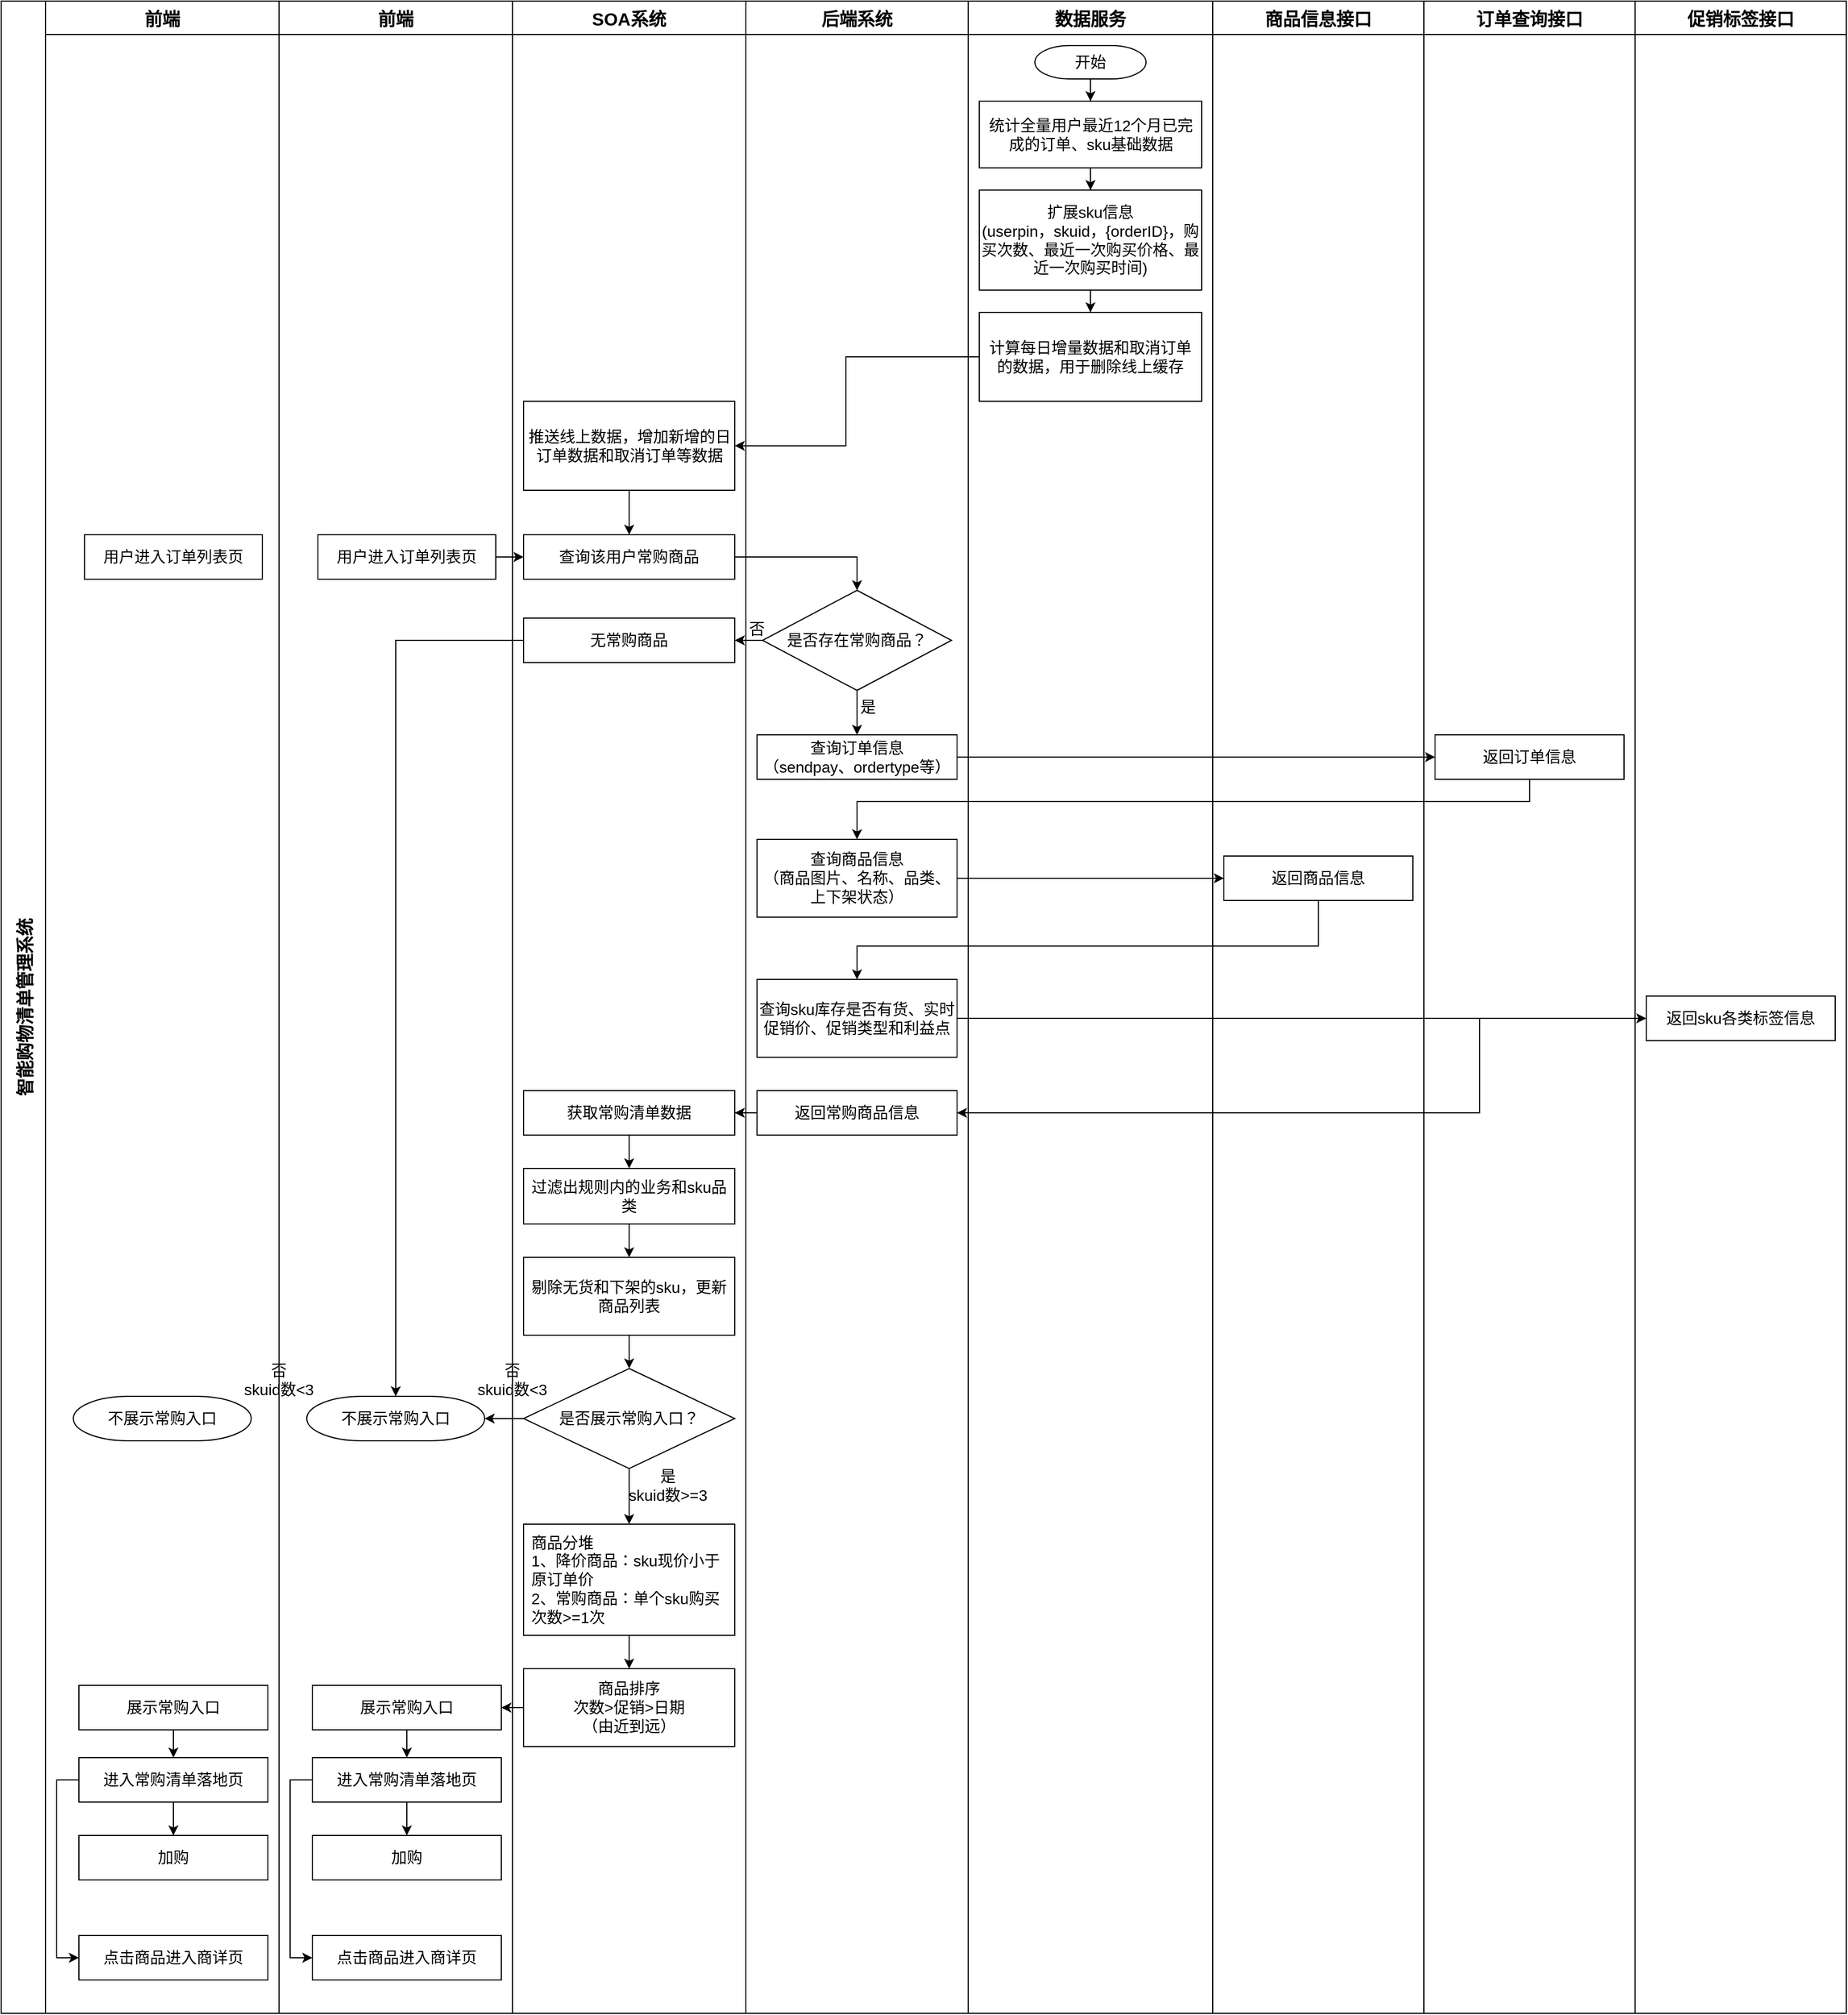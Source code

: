<mxfile version="24.4.13" type="github">
  <diagram name="第 1 页" id="2ZFmcioKw8teNFCDW0Zp">
    <mxGraphModel dx="1035" dy="702" grid="1" gridSize="10" guides="1" tooltips="1" connect="1" arrows="1" fold="1" page="1" pageScale="1" pageWidth="827" pageHeight="1169" math="0" shadow="0">
      <root>
        <mxCell id="0" />
        <mxCell id="1" parent="0" />
        <mxCell id="rFn3WGyI9K4e4b1PlHmR-1" value="智能购物清单管理系统" style="swimlane;childLayout=stackLayout;resizeParent=1;resizeParentMax=0;startSize=40;horizontal=0;horizontalStack=1;fontSize=16;" vertex="1" parent="1">
          <mxGeometry x="200" y="340" width="1660" height="1810" as="geometry" />
        </mxCell>
        <mxCell id="rFn3WGyI9K4e4b1PlHmR-128" value="前端" style="swimlane;startSize=30;fontSize=16;" vertex="1" parent="rFn3WGyI9K4e4b1PlHmR-1">
          <mxGeometry x="40" width="210" height="1810" as="geometry" />
        </mxCell>
        <mxCell id="rFn3WGyI9K4e4b1PlHmR-129" value="用户进入订单列表页" style="rounded=0;whiteSpace=wrap;html=1;absoluteArcSize=1;arcSize=14;strokeWidth=1;fontSize=14;" vertex="1" parent="rFn3WGyI9K4e4b1PlHmR-128">
          <mxGeometry x="35" y="480" width="160" height="40" as="geometry" />
        </mxCell>
        <mxCell id="rFn3WGyI9K4e4b1PlHmR-130" value="不展示常购入口" style="strokeWidth=1;html=1;shape=mxgraph.flowchart.terminator;whiteSpace=wrap;fontSize=14;" vertex="1" parent="rFn3WGyI9K4e4b1PlHmR-128">
          <mxGeometry x="25" y="1255" width="160" height="40" as="geometry" />
        </mxCell>
        <mxCell id="rFn3WGyI9K4e4b1PlHmR-131" value="" style="edgeStyle=orthogonalEdgeStyle;rounded=0;orthogonalLoop=1;jettySize=auto;html=1;" edge="1" parent="rFn3WGyI9K4e4b1PlHmR-128" source="rFn3WGyI9K4e4b1PlHmR-132" target="rFn3WGyI9K4e4b1PlHmR-135">
          <mxGeometry relative="1" as="geometry" />
        </mxCell>
        <mxCell id="rFn3WGyI9K4e4b1PlHmR-132" value="展示常购入口" style="rounded=0;whiteSpace=wrap;html=1;absoluteArcSize=1;arcSize=14;strokeWidth=1;fontSize=14;align=center;" vertex="1" parent="rFn3WGyI9K4e4b1PlHmR-128">
          <mxGeometry x="30" y="1515" width="170" height="40" as="geometry" />
        </mxCell>
        <mxCell id="rFn3WGyI9K4e4b1PlHmR-133" value="" style="edgeStyle=orthogonalEdgeStyle;rounded=0;orthogonalLoop=1;jettySize=auto;html=1;" edge="1" parent="rFn3WGyI9K4e4b1PlHmR-128" source="rFn3WGyI9K4e4b1PlHmR-135" target="rFn3WGyI9K4e4b1PlHmR-136">
          <mxGeometry relative="1" as="geometry" />
        </mxCell>
        <mxCell id="rFn3WGyI9K4e4b1PlHmR-134" style="edgeStyle=orthogonalEdgeStyle;rounded=0;orthogonalLoop=1;jettySize=auto;html=1;entryX=0;entryY=0.5;entryDx=0;entryDy=0;" edge="1" parent="rFn3WGyI9K4e4b1PlHmR-128" source="rFn3WGyI9K4e4b1PlHmR-135" target="rFn3WGyI9K4e4b1PlHmR-137">
          <mxGeometry relative="1" as="geometry">
            <Array as="points">
              <mxPoint x="10" y="1600" />
              <mxPoint x="10" y="1760" />
            </Array>
          </mxGeometry>
        </mxCell>
        <mxCell id="rFn3WGyI9K4e4b1PlHmR-135" value="进入常购清单落地页" style="rounded=0;whiteSpace=wrap;html=1;absoluteArcSize=1;arcSize=14;strokeWidth=1;fontSize=14;align=center;" vertex="1" parent="rFn3WGyI9K4e4b1PlHmR-128">
          <mxGeometry x="30" y="1580" width="170" height="40" as="geometry" />
        </mxCell>
        <mxCell id="rFn3WGyI9K4e4b1PlHmR-136" value="加购" style="rounded=0;whiteSpace=wrap;html=1;absoluteArcSize=1;arcSize=14;strokeWidth=1;fontSize=14;align=center;" vertex="1" parent="rFn3WGyI9K4e4b1PlHmR-128">
          <mxGeometry x="30" y="1650" width="170" height="40" as="geometry" />
        </mxCell>
        <mxCell id="rFn3WGyI9K4e4b1PlHmR-137" value="点击商品进入商详页" style="rounded=0;whiteSpace=wrap;html=1;absoluteArcSize=1;arcSize=14;strokeWidth=1;fontSize=14;align=center;" vertex="1" parent="rFn3WGyI9K4e4b1PlHmR-128">
          <mxGeometry x="30" y="1740" width="170" height="40" as="geometry" />
        </mxCell>
        <mxCell id="rFn3WGyI9K4e4b1PlHmR-138" value="否&lt;div&gt;skuid数&amp;lt;3&lt;/div&gt;" style="text;html=1;align=center;verticalAlign=middle;whiteSpace=wrap;rounded=0;fontSize=14;" vertex="1" parent="rFn3WGyI9K4e4b1PlHmR-128">
          <mxGeometry x="170" y="1225" width="80" height="30" as="geometry" />
        </mxCell>
        <mxCell id="rFn3WGyI9K4e4b1PlHmR-2" value="前端" style="swimlane;startSize=30;fontSize=16;" vertex="1" parent="rFn3WGyI9K4e4b1PlHmR-1">
          <mxGeometry x="250" width="210" height="1810" as="geometry" />
        </mxCell>
        <mxCell id="rFn3WGyI9K4e4b1PlHmR-30" value="用户进入订单列表页" style="rounded=0;whiteSpace=wrap;html=1;absoluteArcSize=1;arcSize=14;strokeWidth=1;fontSize=14;" vertex="1" parent="rFn3WGyI9K4e4b1PlHmR-2">
          <mxGeometry x="35" y="480" width="160" height="40" as="geometry" />
        </mxCell>
        <mxCell id="rFn3WGyI9K4e4b1PlHmR-50" value="不展示常购入口" style="strokeWidth=1;html=1;shape=mxgraph.flowchart.terminator;whiteSpace=wrap;fontSize=14;" vertex="1" parent="rFn3WGyI9K4e4b1PlHmR-2">
          <mxGeometry x="25" y="1255" width="160" height="40" as="geometry" />
        </mxCell>
        <mxCell id="rFn3WGyI9K4e4b1PlHmR-125" value="" style="edgeStyle=orthogonalEdgeStyle;rounded=0;orthogonalLoop=1;jettySize=auto;html=1;" edge="1" parent="rFn3WGyI9K4e4b1PlHmR-2" source="rFn3WGyI9K4e4b1PlHmR-53" target="rFn3WGyI9K4e4b1PlHmR-88">
          <mxGeometry relative="1" as="geometry" />
        </mxCell>
        <mxCell id="rFn3WGyI9K4e4b1PlHmR-53" value="展示常购入口" style="rounded=0;whiteSpace=wrap;html=1;absoluteArcSize=1;arcSize=14;strokeWidth=1;fontSize=14;align=center;" vertex="1" parent="rFn3WGyI9K4e4b1PlHmR-2">
          <mxGeometry x="30" y="1515" width="170" height="40" as="geometry" />
        </mxCell>
        <mxCell id="rFn3WGyI9K4e4b1PlHmR-126" value="" style="edgeStyle=orthogonalEdgeStyle;rounded=0;orthogonalLoop=1;jettySize=auto;html=1;" edge="1" parent="rFn3WGyI9K4e4b1PlHmR-2" source="rFn3WGyI9K4e4b1PlHmR-88" target="rFn3WGyI9K4e4b1PlHmR-89">
          <mxGeometry relative="1" as="geometry" />
        </mxCell>
        <mxCell id="rFn3WGyI9K4e4b1PlHmR-127" style="edgeStyle=orthogonalEdgeStyle;rounded=0;orthogonalLoop=1;jettySize=auto;html=1;entryX=0;entryY=0.5;entryDx=0;entryDy=0;" edge="1" parent="rFn3WGyI9K4e4b1PlHmR-2" source="rFn3WGyI9K4e4b1PlHmR-88" target="rFn3WGyI9K4e4b1PlHmR-90">
          <mxGeometry relative="1" as="geometry">
            <Array as="points">
              <mxPoint x="10" y="1600" />
              <mxPoint x="10" y="1760" />
            </Array>
          </mxGeometry>
        </mxCell>
        <mxCell id="rFn3WGyI9K4e4b1PlHmR-88" value="进入常购清单落地页" style="rounded=0;whiteSpace=wrap;html=1;absoluteArcSize=1;arcSize=14;strokeWidth=1;fontSize=14;align=center;" vertex="1" parent="rFn3WGyI9K4e4b1PlHmR-2">
          <mxGeometry x="30" y="1580" width="170" height="40" as="geometry" />
        </mxCell>
        <mxCell id="rFn3WGyI9K4e4b1PlHmR-89" value="加购" style="rounded=0;whiteSpace=wrap;html=1;absoluteArcSize=1;arcSize=14;strokeWidth=1;fontSize=14;align=center;" vertex="1" parent="rFn3WGyI9K4e4b1PlHmR-2">
          <mxGeometry x="30" y="1650" width="170" height="40" as="geometry" />
        </mxCell>
        <mxCell id="rFn3WGyI9K4e4b1PlHmR-90" value="点击商品进入商详页" style="rounded=0;whiteSpace=wrap;html=1;absoluteArcSize=1;arcSize=14;strokeWidth=1;fontSize=14;align=center;" vertex="1" parent="rFn3WGyI9K4e4b1PlHmR-2">
          <mxGeometry x="30" y="1740" width="170" height="40" as="geometry" />
        </mxCell>
        <mxCell id="rFn3WGyI9K4e4b1PlHmR-118" value="否&lt;div&gt;skuid数&amp;lt;3&lt;/div&gt;" style="text;html=1;align=center;verticalAlign=middle;whiteSpace=wrap;rounded=0;fontSize=14;" vertex="1" parent="rFn3WGyI9K4e4b1PlHmR-2">
          <mxGeometry x="170" y="1225" width="80" height="30" as="geometry" />
        </mxCell>
        <mxCell id="rFn3WGyI9K4e4b1PlHmR-3" value="SOA系统" style="swimlane;startSize=30;fontSize=16;" vertex="1" parent="rFn3WGyI9K4e4b1PlHmR-1">
          <mxGeometry x="460" width="210" height="1810" as="geometry" />
        </mxCell>
        <mxCell id="rFn3WGyI9K4e4b1PlHmR-33" value="查询该用户常购商品" style="rounded=0;whiteSpace=wrap;html=1;absoluteArcSize=1;arcSize=14;strokeWidth=1;fontSize=14;" vertex="1" parent="rFn3WGyI9K4e4b1PlHmR-3">
          <mxGeometry x="10" y="480" width="190" height="40" as="geometry" />
        </mxCell>
        <mxCell id="rFn3WGyI9K4e4b1PlHmR-114" style="edgeStyle=orthogonalEdgeStyle;rounded=0;orthogonalLoop=1;jettySize=auto;html=1;entryX=0.5;entryY=0;entryDx=0;entryDy=0;" edge="1" parent="rFn3WGyI9K4e4b1PlHmR-3" source="rFn3WGyI9K4e4b1PlHmR-46" target="rFn3WGyI9K4e4b1PlHmR-47">
          <mxGeometry relative="1" as="geometry" />
        </mxCell>
        <mxCell id="rFn3WGyI9K4e4b1PlHmR-46" value="获取常购清单数据" style="rounded=0;whiteSpace=wrap;html=1;absoluteArcSize=1;arcSize=14;strokeWidth=1;fontSize=14;" vertex="1" parent="rFn3WGyI9K4e4b1PlHmR-3">
          <mxGeometry x="10" y="980" width="190" height="40" as="geometry" />
        </mxCell>
        <mxCell id="rFn3WGyI9K4e4b1PlHmR-115" value="" style="edgeStyle=orthogonalEdgeStyle;rounded=0;orthogonalLoop=1;jettySize=auto;html=1;" edge="1" parent="rFn3WGyI9K4e4b1PlHmR-3" source="rFn3WGyI9K4e4b1PlHmR-47" target="rFn3WGyI9K4e4b1PlHmR-48">
          <mxGeometry relative="1" as="geometry" />
        </mxCell>
        <mxCell id="rFn3WGyI9K4e4b1PlHmR-47" value="过滤出规则内的业务和sku品类" style="rounded=0;whiteSpace=wrap;html=1;absoluteArcSize=1;arcSize=14;strokeWidth=1;fontSize=14;" vertex="1" parent="rFn3WGyI9K4e4b1PlHmR-3">
          <mxGeometry x="10" y="1050" width="190" height="50" as="geometry" />
        </mxCell>
        <mxCell id="rFn3WGyI9K4e4b1PlHmR-116" value="" style="edgeStyle=orthogonalEdgeStyle;rounded=0;orthogonalLoop=1;jettySize=auto;html=1;" edge="1" parent="rFn3WGyI9K4e4b1PlHmR-3" source="rFn3WGyI9K4e4b1PlHmR-48" target="rFn3WGyI9K4e4b1PlHmR-49">
          <mxGeometry relative="1" as="geometry" />
        </mxCell>
        <mxCell id="rFn3WGyI9K4e4b1PlHmR-48" value="剔除无货和下架的sku，更新商品列表" style="rounded=0;whiteSpace=wrap;html=1;absoluteArcSize=1;arcSize=14;strokeWidth=1;fontSize=14;" vertex="1" parent="rFn3WGyI9K4e4b1PlHmR-3">
          <mxGeometry x="10" y="1130" width="190" height="70" as="geometry" />
        </mxCell>
        <mxCell id="rFn3WGyI9K4e4b1PlHmR-119" style="edgeStyle=orthogonalEdgeStyle;rounded=0;orthogonalLoop=1;jettySize=auto;html=1;entryX=0.5;entryY=0;entryDx=0;entryDy=0;" edge="1" parent="rFn3WGyI9K4e4b1PlHmR-3" source="rFn3WGyI9K4e4b1PlHmR-49" target="rFn3WGyI9K4e4b1PlHmR-51">
          <mxGeometry relative="1" as="geometry" />
        </mxCell>
        <mxCell id="rFn3WGyI9K4e4b1PlHmR-49" value="是否展示常购入口？" style="strokeWidth=1;html=1;shape=mxgraph.flowchart.decision;whiteSpace=wrap;fontSize=14;" vertex="1" parent="rFn3WGyI9K4e4b1PlHmR-3">
          <mxGeometry x="10" y="1230" width="190" height="90" as="geometry" />
        </mxCell>
        <mxCell id="rFn3WGyI9K4e4b1PlHmR-121" value="" style="edgeStyle=orthogonalEdgeStyle;rounded=0;orthogonalLoop=1;jettySize=auto;html=1;" edge="1" parent="rFn3WGyI9K4e4b1PlHmR-3" source="rFn3WGyI9K4e4b1PlHmR-51" target="rFn3WGyI9K4e4b1PlHmR-52">
          <mxGeometry relative="1" as="geometry" />
        </mxCell>
        <mxCell id="rFn3WGyI9K4e4b1PlHmR-51" value="商品分堆&lt;div&gt;1、降价商品：sku现价小于原订单价&lt;div&gt;2、常购商品：单个sku购买次数&amp;gt;=1次&lt;/div&gt;&lt;/div&gt;" style="rounded=0;whiteSpace=wrap;html=1;absoluteArcSize=1;arcSize=14;strokeWidth=1;fontSize=14;align=left;spacingLeft=5;" vertex="1" parent="rFn3WGyI9K4e4b1PlHmR-3">
          <mxGeometry x="10" y="1370" width="190" height="100" as="geometry" />
        </mxCell>
        <mxCell id="rFn3WGyI9K4e4b1PlHmR-52" value="商品排序&lt;div&gt;次数&amp;gt;促销&amp;gt;日期&lt;/div&gt;&lt;div&gt;（由近到远）&lt;/div&gt;" style="rounded=0;whiteSpace=wrap;html=1;absoluteArcSize=1;arcSize=14;strokeWidth=1;fontSize=14;align=center;" vertex="1" parent="rFn3WGyI9K4e4b1PlHmR-3">
          <mxGeometry x="10" y="1500" width="190" height="70" as="geometry" />
        </mxCell>
        <mxCell id="rFn3WGyI9K4e4b1PlHmR-96" value="" style="edgeStyle=orthogonalEdgeStyle;rounded=0;orthogonalLoop=1;jettySize=auto;html=1;" edge="1" parent="rFn3WGyI9K4e4b1PlHmR-3" source="rFn3WGyI9K4e4b1PlHmR-31" target="rFn3WGyI9K4e4b1PlHmR-33">
          <mxGeometry relative="1" as="geometry" />
        </mxCell>
        <mxCell id="rFn3WGyI9K4e4b1PlHmR-31" value="推送线上数据，增加新增的日订单数据和取消订单等数据" style="rounded=0;whiteSpace=wrap;html=1;absoluteArcSize=1;arcSize=14;strokeWidth=1;fontSize=14;spacingLeft=1;" vertex="1" parent="rFn3WGyI9K4e4b1PlHmR-3">
          <mxGeometry x="10" y="360" width="190" height="80" as="geometry" />
        </mxCell>
        <mxCell id="rFn3WGyI9K4e4b1PlHmR-34" value="无常购商品" style="rounded=0;whiteSpace=wrap;html=1;absoluteArcSize=1;arcSize=14;strokeWidth=1;fontSize=14;" vertex="1" parent="rFn3WGyI9K4e4b1PlHmR-3">
          <mxGeometry x="10" y="555" width="190" height="40" as="geometry" />
        </mxCell>
        <mxCell id="rFn3WGyI9K4e4b1PlHmR-120" value="&lt;div&gt;是&lt;/div&gt;&lt;div&gt;skuid数&amp;gt;=3&lt;/div&gt;" style="text;html=1;align=center;verticalAlign=middle;whiteSpace=wrap;rounded=0;fontSize=14;" vertex="1" parent="rFn3WGyI9K4e4b1PlHmR-3">
          <mxGeometry x="100" y="1320" width="80" height="30" as="geometry" />
        </mxCell>
        <mxCell id="rFn3WGyI9K4e4b1PlHmR-4" value="后端系统" style="swimlane;startSize=30;fontSize=16;" vertex="1" parent="rFn3WGyI9K4e4b1PlHmR-1">
          <mxGeometry x="670" width="200" height="1810" as="geometry" />
        </mxCell>
        <mxCell id="rFn3WGyI9K4e4b1PlHmR-102" value="" style="edgeStyle=orthogonalEdgeStyle;rounded=0;orthogonalLoop=1;jettySize=auto;html=1;" edge="1" parent="rFn3WGyI9K4e4b1PlHmR-4" source="rFn3WGyI9K4e4b1PlHmR-35" target="rFn3WGyI9K4e4b1PlHmR-39">
          <mxGeometry relative="1" as="geometry" />
        </mxCell>
        <mxCell id="rFn3WGyI9K4e4b1PlHmR-35" value="是否存在常购商品？" style="strokeWidth=1;html=1;shape=mxgraph.flowchart.decision;whiteSpace=wrap;fontSize=14;" vertex="1" parent="rFn3WGyI9K4e4b1PlHmR-4">
          <mxGeometry x="15" y="530" width="170" height="90" as="geometry" />
        </mxCell>
        <mxCell id="rFn3WGyI9K4e4b1PlHmR-39" value="查询订单信息&lt;div&gt;（sendpay、ordertype等）&lt;/div&gt;" style="rounded=0;whiteSpace=wrap;html=1;absoluteArcSize=1;arcSize=14;strokeWidth=1;fontSize=14;" vertex="1" parent="rFn3WGyI9K4e4b1PlHmR-4">
          <mxGeometry x="10" y="660" width="180" height="40" as="geometry" />
        </mxCell>
        <mxCell id="rFn3WGyI9K4e4b1PlHmR-41" value="查询商品信息&lt;div&gt;（商品图片、名称、品类、上下架状态）&lt;/div&gt;" style="rounded=0;whiteSpace=wrap;html=1;absoluteArcSize=1;arcSize=14;strokeWidth=1;fontSize=14;" vertex="1" parent="rFn3WGyI9K4e4b1PlHmR-4">
          <mxGeometry x="10" y="754" width="180" height="70" as="geometry" />
        </mxCell>
        <mxCell id="rFn3WGyI9K4e4b1PlHmR-43" value="查询sku库存是否有货、实时促销价、促销类&lt;span style=&quot;color: rgba(0, 0, 0, 0); font-family: monospace; font-size: 0px; text-align: start; text-wrap: nowrap;&quot;&gt;%3CmxGraphModel%3E%3Croot%3E%3CmxCell%20id%3D%220%22%2F%3E%3CmxCell%20id%3D%221%22%20parent%3D%220%22%2F%3E%3CmxCell%20id%3D%222%22%20value%3D%22%E6%9F%A5%E8%AF%A2%E5%95%86%E5%93%81%E4%BF%A1%E6%81%AF%26lt%3Bdiv%26gt%3B%EF%BC%88%E5%95%86%E5%93%81%E5%9B%BE%E7%89%87%E3%80%81%E5%90%8D%E7%A7%B0%E3%80%81%E5%93%81%E7%B1%BB%E3%80%81%E4%B8%8A%E4%B8%8B%E6%9E%B6%E7%8A%B6%E6%80%81%EF%BC%89%26lt%3B%2Fdiv%26gt%3B%22%20style%3D%22rounded%3D0%3BwhiteSpace%3Dwrap%3Bhtml%3D1%3BabsoluteArcSize%3D1%3BarcSize%3D14%3BstrokeWidth%3D1%3BfontSize%3D14%3B%22%20vertex%3D%221%22%20parent%3D%221%22%3E%3CmxGeometry%20x%3D%22610%22%20y%3D%221100%22%20width%3D%22170%22%20height%3D%2270%22%20as%3D%22geometry%22%2F%3E%3C%2FmxCell%3E%3C%2Froot%3E%3C%2FmxGraphModel%3E&lt;/span&gt;型和利益点" style="rounded=0;whiteSpace=wrap;html=1;absoluteArcSize=1;arcSize=14;strokeWidth=1;fontSize=14;" vertex="1" parent="rFn3WGyI9K4e4b1PlHmR-4">
          <mxGeometry x="10" y="880" width="180" height="70" as="geometry" />
        </mxCell>
        <mxCell id="rFn3WGyI9K4e4b1PlHmR-45" value="返回常购商品信息&lt;span style=&quot;color: rgba(0, 0, 0, 0); font-family: monospace; font-size: 0px; text-align: start; text-wrap: nowrap;&quot;&gt;%3CmxGraphModel%3E%3Croot%3E%3CmxCell%20id%3D%220%22%2F%3E%3CmxCell%20id%3D%221%22%20parent%3D%220%22%2F%3E%3CmxCell%20id%3D%222%22%20value%3D%22%E6%9F%A5%E8%AF%A2sku%E5%BA%93%E5%AD%98%E6%98%AF%E5%90%A6%E6%9C%89%E8%B4%A7%E3%80%81%E5%AE%9E%E6%97%B6%E4%BF%83%E9%94%80%E4%BB%B7%E3%80%81%E4%BF%83%E9%94%80%E7%B1%BB%26lt%3Bspan%20style%3D%26quot%3Bcolor%3A%20rgba(0%2C%200%2C%200%2C%200)%3B%20font-family%3A%20monospace%3B%20font-size%3A%200px%3B%20text-align%3A%20start%3B%20text-wrap%3A%20nowrap%3B%26quot%3B%26gt%3B%253CmxGraphModel%253E%253Croot%253E%253CmxCell%2520id%253D%25220%2522%252F%253E%253CmxCell%2520id%253D%25221%2522%2520parent%253D%25220%2522%252F%253E%253CmxCell%2520id%253D%25222%2522%2520value%253D%2522%25E6%259F%25A5%25E8%25AF%25A2%25E5%2595%2586%25E5%2593%2581%25E4%25BF%25A1%25E6%2581%25AF%2526lt%253Bdiv%2526gt%253B%25EF%25BC%2588%25E5%2595%2586%25E5%2593%2581%25E5%259B%25BE%25E7%2589%2587%25E3%2580%2581%25E5%2590%258D%25E7%25A7%25B0%25E3%2580%2581%25E5%2593%2581%25E7%25B1%25BB%25E3%2580%2581%25E4%25B8%258A%25E4%25B8%258B%25E6%259E%25B6%25E7%258A%25B6%25E6%2580%2581%25EF%25BC%2589%2526lt%253B%252Fdiv%2526gt%253B%2522%2520style%253D%2522rounded%253D0%253BwhiteSpace%253Dwrap%253Bhtml%253D1%253BabsoluteArcSize%253D1%253BarcSize%253D14%253BstrokeWidth%253D1%253BfontSize%253D14%253B%2522%2520vertex%253D%25221%2522%2520parent%253D%25221%2522%253E%253CmxGeometry%2520x%253D%2522610%2522%2520y%253D%25221100%2522%2520width%253D%2522170%2522%2520height%253D%252270%2522%2520as%253D%2522geometry%2522%252F%253E%253C%252FmxCell%253E%253C%252Froot%253E%253C%252FmxGraphModel%253E%26lt%3B%2Fspan%26gt%3B%E5%9E%8B%E5%92%8C%E5%88%A9%E7%9B%8A%E7%82%B9%22%20style%3D%22rounded%3D0%3BwhiteSpace%3Dwrap%3Bhtml%3D1%3BabsoluteArcSize%3D1%3BarcSize%3D14%3BstrokeWidth%3D1%3BfontSize%3D14%3B%22%20vertex%3D%221%22%20parent%3D%221%22%3E%3CmxGeometry%20x%3D%22610%22%20y%3D%221200%22%20width%3D%22170%22%20height%3D%2270%22%20as%3D%22geometry%22%2F%3E%3C%2FmxCell%3E%3C%2Froot%3E%3C%2FmxGraphModel%3E&lt;/span&gt;" style="rounded=0;whiteSpace=wrap;html=1;absoluteArcSize=1;arcSize=14;strokeWidth=1;fontSize=14;" vertex="1" parent="rFn3WGyI9K4e4b1PlHmR-4">
          <mxGeometry x="10" y="980" width="180" height="40" as="geometry" />
        </mxCell>
        <mxCell id="rFn3WGyI9K4e4b1PlHmR-37" value="否" style="text;html=1;align=center;verticalAlign=middle;whiteSpace=wrap;rounded=0;fontSize=14;" vertex="1" parent="rFn3WGyI9K4e4b1PlHmR-4">
          <mxGeometry x="-20" y="550" width="60" height="30" as="geometry" />
        </mxCell>
        <mxCell id="rFn3WGyI9K4e4b1PlHmR-103" value="是" style="text;html=1;align=center;verticalAlign=middle;whiteSpace=wrap;rounded=0;fontSize=14;" vertex="1" parent="rFn3WGyI9K4e4b1PlHmR-4">
          <mxGeometry x="80" y="620" width="60" height="30" as="geometry" />
        </mxCell>
        <mxCell id="rFn3WGyI9K4e4b1PlHmR-5" value="数据服务" style="swimlane;startSize=30;fontSize=16;" vertex="1" parent="rFn3WGyI9K4e4b1PlHmR-1">
          <mxGeometry x="870" width="220" height="1810" as="geometry" />
        </mxCell>
        <mxCell id="rFn3WGyI9K4e4b1PlHmR-92" value="" style="edgeStyle=orthogonalEdgeStyle;rounded=0;orthogonalLoop=1;jettySize=auto;html=1;" edge="1" parent="rFn3WGyI9K4e4b1PlHmR-5" source="rFn3WGyI9K4e4b1PlHmR-11" target="rFn3WGyI9K4e4b1PlHmR-14">
          <mxGeometry relative="1" as="geometry" />
        </mxCell>
        <mxCell id="rFn3WGyI9K4e4b1PlHmR-11" value="开始" style="strokeWidth=1;html=1;shape=mxgraph.flowchart.terminator;whiteSpace=wrap;fontSize=14;" vertex="1" parent="rFn3WGyI9K4e4b1PlHmR-5">
          <mxGeometry x="60" y="40" width="100" height="30" as="geometry" />
        </mxCell>
        <mxCell id="rFn3WGyI9K4e4b1PlHmR-93" value="" style="edgeStyle=orthogonalEdgeStyle;rounded=0;orthogonalLoop=1;jettySize=auto;html=1;" edge="1" parent="rFn3WGyI9K4e4b1PlHmR-5" source="rFn3WGyI9K4e4b1PlHmR-14" target="rFn3WGyI9K4e4b1PlHmR-16">
          <mxGeometry relative="1" as="geometry" />
        </mxCell>
        <mxCell id="rFn3WGyI9K4e4b1PlHmR-14" value="统计全量用户最近12个月已完成的订单、sku基础数据" style="rounded=0;whiteSpace=wrap;html=1;absoluteArcSize=1;arcSize=14;strokeWidth=1;fontSize=14;spacingLeft=1;" vertex="1" parent="rFn3WGyI9K4e4b1PlHmR-5">
          <mxGeometry x="10" y="90" width="200" height="60" as="geometry" />
        </mxCell>
        <mxCell id="rFn3WGyI9K4e4b1PlHmR-94" value="" style="edgeStyle=orthogonalEdgeStyle;rounded=0;orthogonalLoop=1;jettySize=auto;html=1;" edge="1" parent="rFn3WGyI9K4e4b1PlHmR-5" source="rFn3WGyI9K4e4b1PlHmR-16" target="rFn3WGyI9K4e4b1PlHmR-28">
          <mxGeometry relative="1" as="geometry" />
        </mxCell>
        <mxCell id="rFn3WGyI9K4e4b1PlHmR-16" value="扩展sku信息&lt;div style=&quot;font-size: 14px;&quot;&gt;(userpin，skuid，{orderID}，购买次数、最近一次购买价格、最近一次购买时间)&lt;/div&gt;" style="rounded=0;whiteSpace=wrap;html=1;absoluteArcSize=1;arcSize=14;strokeWidth=1;fontSize=14;spacingLeft=1;spacingRight=1;" vertex="1" parent="rFn3WGyI9K4e4b1PlHmR-5">
          <mxGeometry x="10" y="170" width="200" height="90" as="geometry" />
        </mxCell>
        <mxCell id="rFn3WGyI9K4e4b1PlHmR-28" value="计算每日增量数据和取消订单的数据，用于删除线上缓存" style="rounded=0;whiteSpace=wrap;html=1;absoluteArcSize=1;arcSize=14;strokeWidth=1;fontSize=14;spacingLeft=2;spacingRight=2;" vertex="1" parent="rFn3WGyI9K4e4b1PlHmR-5">
          <mxGeometry x="10" y="280" width="200" height="80" as="geometry" />
        </mxCell>
        <mxCell id="rFn3WGyI9K4e4b1PlHmR-6" value="商品信息接口" style="swimlane;startSize=30;fontSize=16;" vertex="1" parent="rFn3WGyI9K4e4b1PlHmR-1">
          <mxGeometry x="1090" width="190" height="1810" as="geometry" />
        </mxCell>
        <mxCell id="rFn3WGyI9K4e4b1PlHmR-42" value="返回商品信息" style="rounded=0;whiteSpace=wrap;html=1;absoluteArcSize=1;arcSize=14;strokeWidth=1;fontSize=14;" vertex="1" parent="rFn3WGyI9K4e4b1PlHmR-6">
          <mxGeometry x="10" y="769" width="170" height="40" as="geometry" />
        </mxCell>
        <mxCell id="rFn3WGyI9K4e4b1PlHmR-7" value="订单查询接口" style="swimlane;startSize=30;fontSize=16;" vertex="1" parent="rFn3WGyI9K4e4b1PlHmR-1">
          <mxGeometry x="1280" width="190" height="1810" as="geometry" />
        </mxCell>
        <mxCell id="rFn3WGyI9K4e4b1PlHmR-40" value="返回订单信息" style="rounded=0;whiteSpace=wrap;html=1;absoluteArcSize=1;arcSize=14;strokeWidth=1;fontSize=14;" vertex="1" parent="rFn3WGyI9K4e4b1PlHmR-7">
          <mxGeometry x="10" y="660" width="170" height="40" as="geometry" />
        </mxCell>
        <mxCell id="rFn3WGyI9K4e4b1PlHmR-8" value="促销标签接口" style="swimlane;startSize=30;fontSize=16;" vertex="1" parent="rFn3WGyI9K4e4b1PlHmR-1">
          <mxGeometry x="1470" width="190" height="1810" as="geometry" />
        </mxCell>
        <mxCell id="rFn3WGyI9K4e4b1PlHmR-44" value="返回sku各类标签信息" style="rounded=0;whiteSpace=wrap;html=1;absoluteArcSize=1;arcSize=14;strokeWidth=1;fontSize=14;" vertex="1" parent="rFn3WGyI9K4e4b1PlHmR-8">
          <mxGeometry x="10" y="895" width="170" height="40" as="geometry" />
        </mxCell>
        <mxCell id="rFn3WGyI9K4e4b1PlHmR-95" style="edgeStyle=orthogonalEdgeStyle;rounded=0;orthogonalLoop=1;jettySize=auto;html=1;" edge="1" parent="rFn3WGyI9K4e4b1PlHmR-1" source="rFn3WGyI9K4e4b1PlHmR-28" target="rFn3WGyI9K4e4b1PlHmR-31">
          <mxGeometry relative="1" as="geometry">
            <Array as="points">
              <mxPoint x="760" y="400" />
            </Array>
          </mxGeometry>
        </mxCell>
        <mxCell id="rFn3WGyI9K4e4b1PlHmR-97" value="" style="edgeStyle=orthogonalEdgeStyle;rounded=0;orthogonalLoop=1;jettySize=auto;html=1;" edge="1" parent="rFn3WGyI9K4e4b1PlHmR-1" source="rFn3WGyI9K4e4b1PlHmR-30" target="rFn3WGyI9K4e4b1PlHmR-33">
          <mxGeometry relative="1" as="geometry" />
        </mxCell>
        <mxCell id="rFn3WGyI9K4e4b1PlHmR-98" style="edgeStyle=orthogonalEdgeStyle;rounded=0;orthogonalLoop=1;jettySize=auto;html=1;entryX=0.5;entryY=0;entryDx=0;entryDy=0;entryPerimeter=0;" edge="1" parent="rFn3WGyI9K4e4b1PlHmR-1" source="rFn3WGyI9K4e4b1PlHmR-33" target="rFn3WGyI9K4e4b1PlHmR-35">
          <mxGeometry relative="1" as="geometry" />
        </mxCell>
        <mxCell id="rFn3WGyI9K4e4b1PlHmR-100" style="edgeStyle=orthogonalEdgeStyle;rounded=0;orthogonalLoop=1;jettySize=auto;html=1;entryX=1;entryY=0.5;entryDx=0;entryDy=0;" edge="1" parent="rFn3WGyI9K4e4b1PlHmR-1" source="rFn3WGyI9K4e4b1PlHmR-35" target="rFn3WGyI9K4e4b1PlHmR-34">
          <mxGeometry relative="1" as="geometry" />
        </mxCell>
        <mxCell id="rFn3WGyI9K4e4b1PlHmR-101" style="edgeStyle=orthogonalEdgeStyle;rounded=0;orthogonalLoop=1;jettySize=auto;html=1;" edge="1" parent="rFn3WGyI9K4e4b1PlHmR-1" source="rFn3WGyI9K4e4b1PlHmR-34" target="rFn3WGyI9K4e4b1PlHmR-50">
          <mxGeometry relative="1" as="geometry" />
        </mxCell>
        <mxCell id="rFn3WGyI9K4e4b1PlHmR-104" style="edgeStyle=orthogonalEdgeStyle;rounded=0;orthogonalLoop=1;jettySize=auto;html=1;entryX=0;entryY=0.5;entryDx=0;entryDy=0;" edge="1" parent="rFn3WGyI9K4e4b1PlHmR-1" source="rFn3WGyI9K4e4b1PlHmR-39" target="rFn3WGyI9K4e4b1PlHmR-40">
          <mxGeometry relative="1" as="geometry" />
        </mxCell>
        <mxCell id="rFn3WGyI9K4e4b1PlHmR-106" style="edgeStyle=orthogonalEdgeStyle;rounded=0;orthogonalLoop=1;jettySize=auto;html=1;entryX=0.5;entryY=0;entryDx=0;entryDy=0;" edge="1" parent="rFn3WGyI9K4e4b1PlHmR-1" source="rFn3WGyI9K4e4b1PlHmR-40" target="rFn3WGyI9K4e4b1PlHmR-41">
          <mxGeometry relative="1" as="geometry">
            <Array as="points">
              <mxPoint x="1140" y="720" />
              <mxPoint x="540" y="720" />
            </Array>
          </mxGeometry>
        </mxCell>
        <mxCell id="rFn3WGyI9K4e4b1PlHmR-107" style="edgeStyle=orthogonalEdgeStyle;rounded=0;orthogonalLoop=1;jettySize=auto;html=1;entryX=0;entryY=0.5;entryDx=0;entryDy=0;" edge="1" parent="rFn3WGyI9K4e4b1PlHmR-1" source="rFn3WGyI9K4e4b1PlHmR-41" target="rFn3WGyI9K4e4b1PlHmR-42">
          <mxGeometry relative="1" as="geometry" />
        </mxCell>
        <mxCell id="rFn3WGyI9K4e4b1PlHmR-108" style="edgeStyle=orthogonalEdgeStyle;rounded=0;orthogonalLoop=1;jettySize=auto;html=1;entryX=0.5;entryY=0;entryDx=0;entryDy=0;" edge="1" parent="rFn3WGyI9K4e4b1PlHmR-1" source="rFn3WGyI9K4e4b1PlHmR-42" target="rFn3WGyI9K4e4b1PlHmR-43">
          <mxGeometry relative="1" as="geometry">
            <Array as="points">
              <mxPoint x="950" y="850" />
              <mxPoint x="540" y="850" />
            </Array>
          </mxGeometry>
        </mxCell>
        <mxCell id="rFn3WGyI9K4e4b1PlHmR-109" style="edgeStyle=orthogonalEdgeStyle;rounded=0;orthogonalLoop=1;jettySize=auto;html=1;entryX=0;entryY=0.5;entryDx=0;entryDy=0;" edge="1" parent="rFn3WGyI9K4e4b1PlHmR-1" source="rFn3WGyI9K4e4b1PlHmR-43" target="rFn3WGyI9K4e4b1PlHmR-44">
          <mxGeometry relative="1" as="geometry" />
        </mxCell>
        <mxCell id="rFn3WGyI9K4e4b1PlHmR-110" style="edgeStyle=orthogonalEdgeStyle;rounded=0;orthogonalLoop=1;jettySize=auto;html=1;entryX=1;entryY=0.5;entryDx=0;entryDy=0;" edge="1" parent="rFn3WGyI9K4e4b1PlHmR-1" source="rFn3WGyI9K4e4b1PlHmR-44" target="rFn3WGyI9K4e4b1PlHmR-45">
          <mxGeometry relative="1" as="geometry">
            <Array as="points">
              <mxPoint x="1330" y="1000" />
            </Array>
          </mxGeometry>
        </mxCell>
        <mxCell id="rFn3WGyI9K4e4b1PlHmR-111" value="" style="edgeStyle=orthogonalEdgeStyle;rounded=0;orthogonalLoop=1;jettySize=auto;html=1;" edge="1" parent="rFn3WGyI9K4e4b1PlHmR-1" source="rFn3WGyI9K4e4b1PlHmR-45" target="rFn3WGyI9K4e4b1PlHmR-46">
          <mxGeometry relative="1" as="geometry" />
        </mxCell>
        <mxCell id="rFn3WGyI9K4e4b1PlHmR-117" style="edgeStyle=orthogonalEdgeStyle;rounded=0;orthogonalLoop=1;jettySize=auto;html=1;entryX=1;entryY=0.5;entryDx=0;entryDy=0;entryPerimeter=0;" edge="1" parent="rFn3WGyI9K4e4b1PlHmR-1" source="rFn3WGyI9K4e4b1PlHmR-49" target="rFn3WGyI9K4e4b1PlHmR-50">
          <mxGeometry relative="1" as="geometry" />
        </mxCell>
        <mxCell id="rFn3WGyI9K4e4b1PlHmR-124" style="edgeStyle=orthogonalEdgeStyle;rounded=0;orthogonalLoop=1;jettySize=auto;html=1;entryX=1;entryY=0.5;entryDx=0;entryDy=0;" edge="1" parent="rFn3WGyI9K4e4b1PlHmR-1" source="rFn3WGyI9K4e4b1PlHmR-52" target="rFn3WGyI9K4e4b1PlHmR-53">
          <mxGeometry relative="1" as="geometry" />
        </mxCell>
      </root>
    </mxGraphModel>
  </diagram>
</mxfile>
